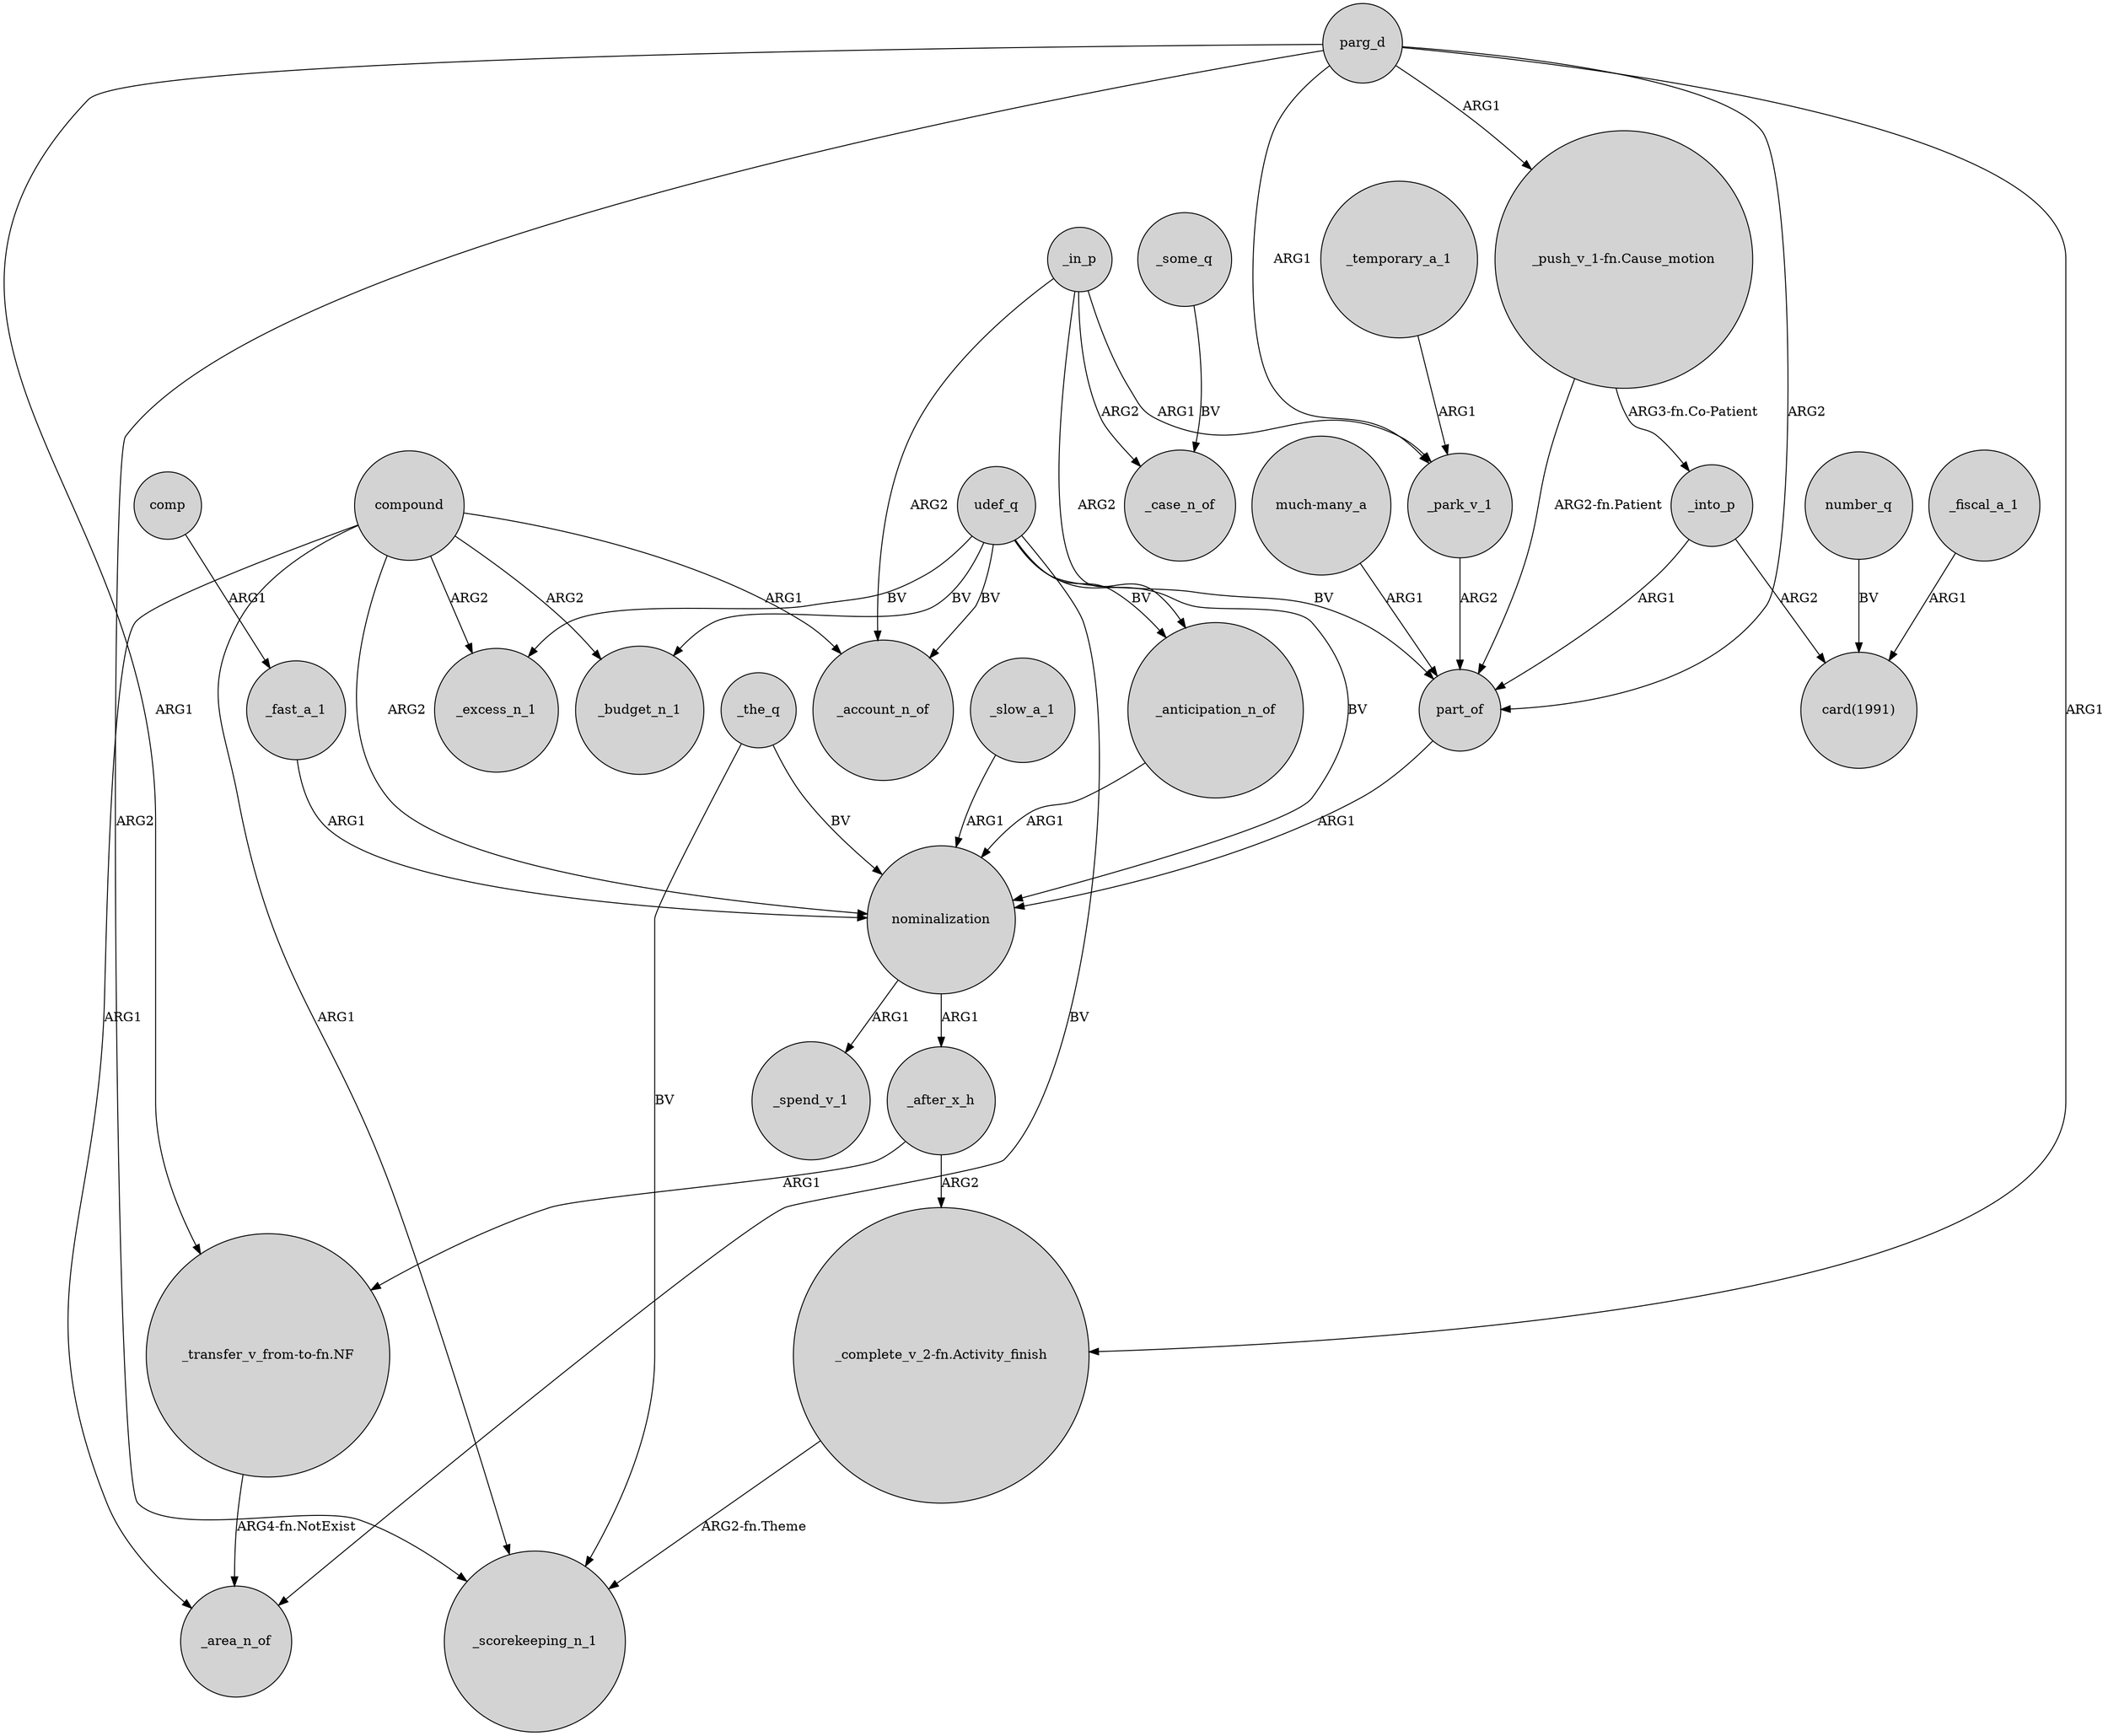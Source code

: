 digraph {
	node [shape=circle style=filled]
	udef_q -> _excess_n_1 [label=BV]
	udef_q -> part_of [label=BV]
	nominalization -> _spend_v_1 [label=ARG1]
	"_push_v_1-fn.Cause_motion" -> _into_p [label="ARG3-fn.Co-Patient"]
	parg_d -> _scorekeeping_n_1 [label=ARG2]
	"much-many_a" -> part_of [label=ARG1]
	compound -> _excess_n_1 [label=ARG2]
	compound -> nominalization [label=ARG2]
	_into_p -> "card(1991)" [label=ARG2]
	_in_p -> _anticipation_n_of [label=ARG2]
	part_of -> nominalization [label=ARG1]
	udef_q -> _anticipation_n_of [label=BV]
	_into_p -> part_of [label=ARG1]
	parg_d -> "_transfer_v_from-to-fn.NF" [label=ARG1]
	compound -> _account_n_of [label=ARG1]
	_fast_a_1 -> nominalization [label=ARG1]
	compound -> _budget_n_1 [label=ARG2]
	_in_p -> _park_v_1 [label=ARG1]
	_after_x_h -> "_complete_v_2-fn.Activity_finish" [label=ARG2]
	parg_d -> _park_v_1 [label=ARG1]
	_in_p -> _account_n_of [label=ARG2]
	"_push_v_1-fn.Cause_motion" -> part_of [label="ARG2-fn.Patient"]
	"_transfer_v_from-to-fn.NF" -> _area_n_of [label="ARG4-fn.NotExist"]
	udef_q -> _account_n_of [label=BV]
	udef_q -> _budget_n_1 [label=BV]
	parg_d -> "_complete_v_2-fn.Activity_finish" [label=ARG1]
	udef_q -> nominalization [label=BV]
	"_complete_v_2-fn.Activity_finish" -> _scorekeeping_n_1 [label="ARG2-fn.Theme"]
	_temporary_a_1 -> _park_v_1 [label=ARG1]
	_in_p -> _case_n_of [label=ARG2]
	nominalization -> _after_x_h [label=ARG1]
	_the_q -> _scorekeeping_n_1 [label=BV]
	compound -> _scorekeeping_n_1 [label=ARG1]
	parg_d -> "_push_v_1-fn.Cause_motion" [label=ARG1]
	_slow_a_1 -> nominalization [label=ARG1]
	_anticipation_n_of -> nominalization [label=ARG1]
	_some_q -> _case_n_of [label=BV]
	parg_d -> part_of [label=ARG2]
	_after_x_h -> "_transfer_v_from-to-fn.NF" [label=ARG1]
	udef_q -> _area_n_of [label=BV]
	_park_v_1 -> part_of [label=ARG2]
	compound -> _area_n_of [label=ARG1]
	_fiscal_a_1 -> "card(1991)" [label=ARG1]
	_the_q -> nominalization [label=BV]
	comp -> _fast_a_1 [label=ARG1]
	number_q -> "card(1991)" [label=BV]
}
